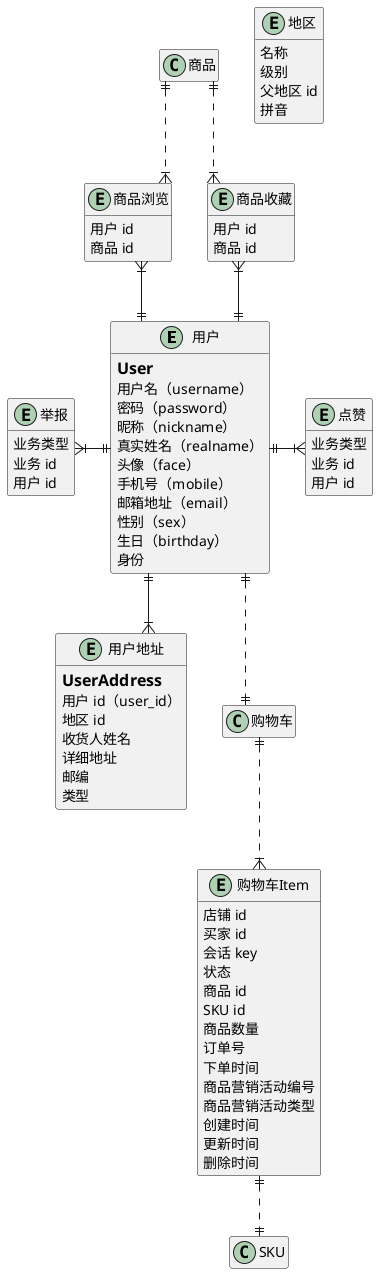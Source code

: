 @startuml 会员UML
hide empty members
skinparam linetype ortho

entity 用户 {
==User
    用户名（username）
    密码（password）
    昵称（nickname）
    真实姓名（realname）
    头像（face）
    手机号（mobile）
    邮箱地址（email）
    性别（sex）
    生日（birthday）
    ' 买家/卖家
    身份
}
entity 商品浏览 {
    ' 保存一个月（另定）
    用户 id
    商品 id
}
entity 商品收藏 {
    用户 id
    商品 id
}
entity 点赞 {
    ' biz_type 评价/回复
    业务类型
    ' biz_id
    业务 id
    用户 id
}
entity 举报 {
    ' biz_type
    业务类型
    ' biz_id
    业务 id
    用户 id
}
entity 用户地址 {
==UserAddress
    用户 id（user_id）
    地区 id
    收货人姓名
    详细地址
    邮编
    ' 买家地址/卖家地址
    类型
}
entity 购物车Item {
    店铺 id
    买家 id
    会话 key
    ' 1-正常
    ' 2-主动删除
    ' 3-下单删除
    状态
    商品 id
    SKU id
    商品数量
    ' 下单后填写，状态更改为下单删除
    订单号
    下单时间
    商品营销活动编号
    商品营销活动类型
    创建时间
    更新时间
    删除时间
}

商品 ||..|{ 商品浏览
商品浏览 }|--|| 用户
商品 ||..|{ 商品收藏
商品收藏 }|--|| 用户

点赞 }|-l-|| 用户
举报 }|-|| 用户

用户 ||--|{ 用户地址
用户 ||..|| 购物车
购物车 ||..|{ 购物车Item
购物车Item ||..|| SKU


' ==================== 地区 ====================
' 世界各地区的地区编码以及中文名称：https://github.com/chency147/worldArea
entity 地区 {
    名称
    ' 1-国家
    ' 2-省份
    ' 3-城市
    ' 4-区县
    ' 5-街道
    级别
    父地区 id
    ' 可以使用 jpinyin 根据 name 生成
    ' 用于对地名根据字幕排序的需求
    拼音
}


@enduml